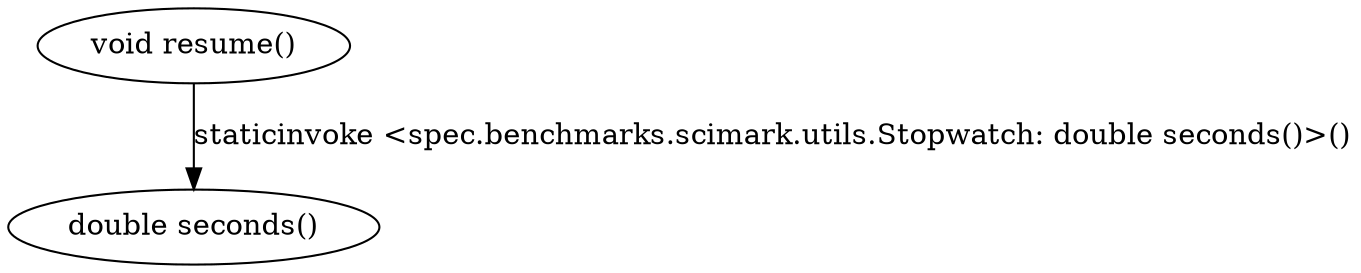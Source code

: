 digraph g {
0[label="void resume()"]
1[label="double seconds()"]
0->1[label="staticinvoke <spec.benchmarks.scimark.utils.Stopwatch: double seconds()>()"]
}